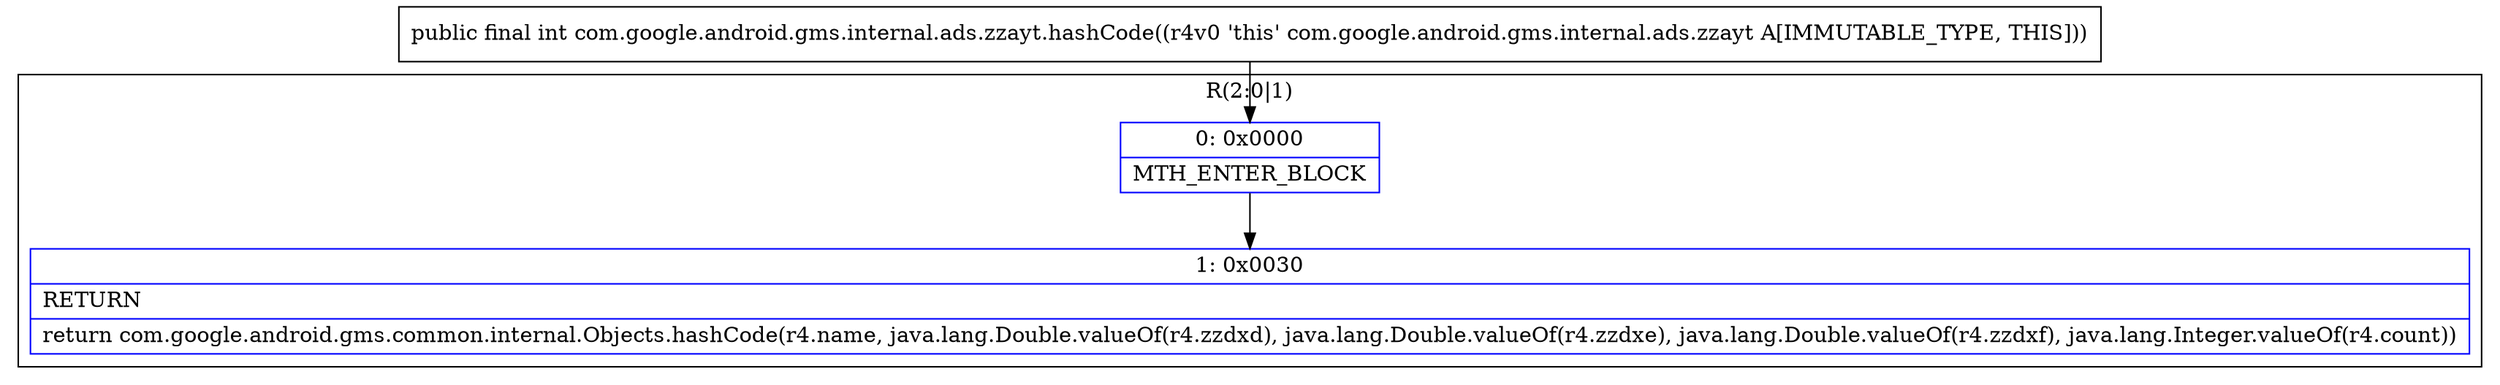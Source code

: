 digraph "CFG forcom.google.android.gms.internal.ads.zzayt.hashCode()I" {
subgraph cluster_Region_939359645 {
label = "R(2:0|1)";
node [shape=record,color=blue];
Node_0 [shape=record,label="{0\:\ 0x0000|MTH_ENTER_BLOCK\l}"];
Node_1 [shape=record,label="{1\:\ 0x0030|RETURN\l|return com.google.android.gms.common.internal.Objects.hashCode(r4.name, java.lang.Double.valueOf(r4.zzdxd), java.lang.Double.valueOf(r4.zzdxe), java.lang.Double.valueOf(r4.zzdxf), java.lang.Integer.valueOf(r4.count))\l}"];
}
MethodNode[shape=record,label="{public final int com.google.android.gms.internal.ads.zzayt.hashCode((r4v0 'this' com.google.android.gms.internal.ads.zzayt A[IMMUTABLE_TYPE, THIS])) }"];
MethodNode -> Node_0;
Node_0 -> Node_1;
}

